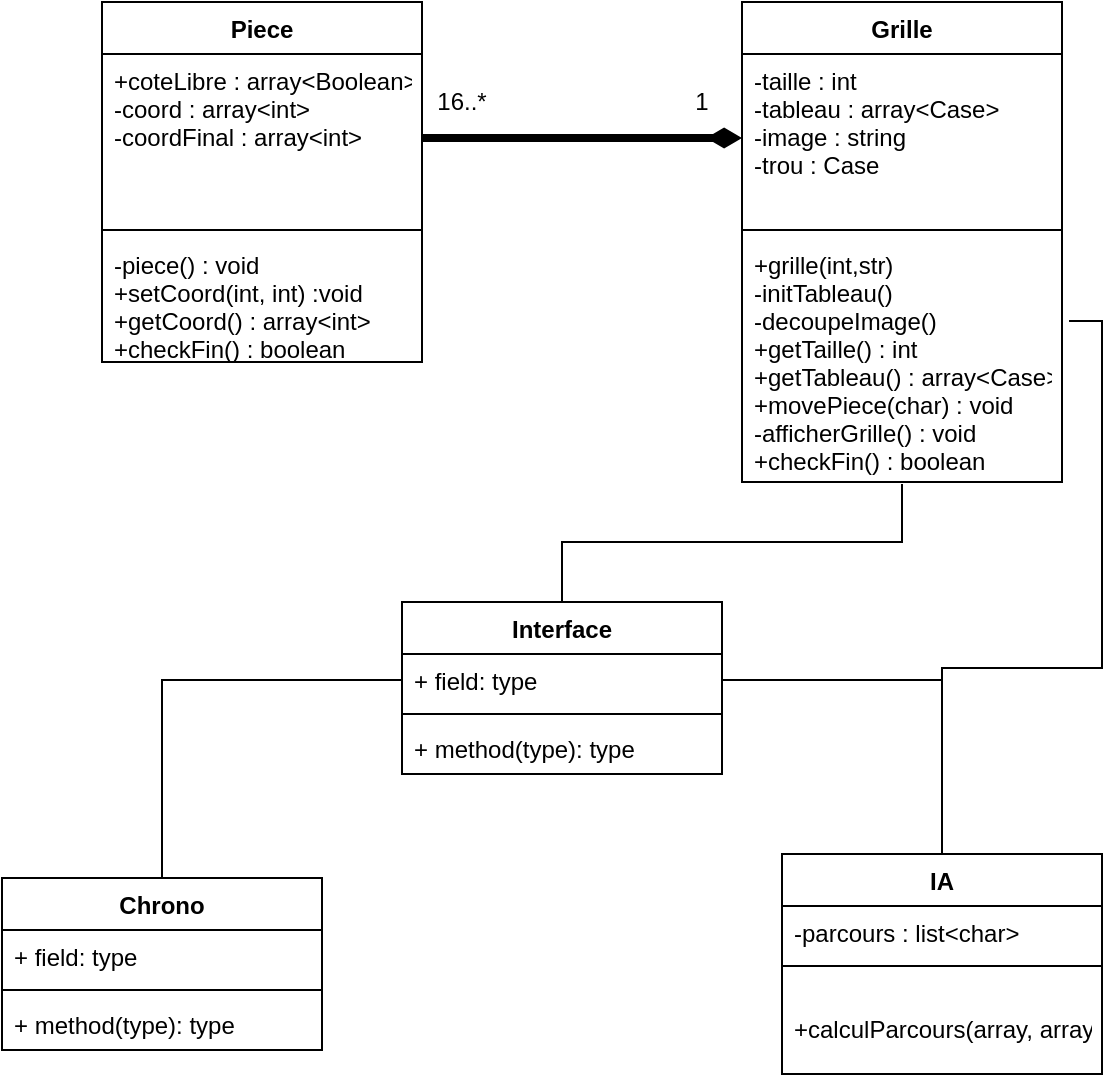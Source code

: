 <mxfile version="13.7.4" type="github">
  <diagram id="C5RBs43oDa-KdzZeNtuy" name="Page-1">
    <mxGraphModel dx="870" dy="595" grid="1" gridSize="10" guides="1" tooltips="1" connect="1" arrows="1" fold="1" page="1" pageScale="1" pageWidth="827" pageHeight="1169" math="0" shadow="0">
      <root>
        <mxCell id="WIyWlLk6GJQsqaUBKTNV-0" />
        <mxCell id="WIyWlLk6GJQsqaUBKTNV-1" parent="WIyWlLk6GJQsqaUBKTNV-0" />
        <mxCell id="tegfBYY8dMS22XdAfOIb-13" value="Grille" style="swimlane;fontStyle=1;align=center;verticalAlign=top;childLayout=stackLayout;horizontal=1;startSize=26;horizontalStack=0;resizeParent=1;resizeParentMax=0;resizeLast=0;collapsible=1;marginBottom=0;" parent="WIyWlLk6GJQsqaUBKTNV-1" vertex="1">
          <mxGeometry x="440" y="120" width="160" height="240" as="geometry" />
        </mxCell>
        <mxCell id="tegfBYY8dMS22XdAfOIb-14" value="-taille : int&#xa;-tableau : array&lt;Case&gt;&#xa;-image : string&#xa;-trou : Case" style="text;strokeColor=none;fillColor=none;align=left;verticalAlign=top;spacingLeft=4;spacingRight=4;overflow=hidden;rotatable=0;points=[[0,0.5],[1,0.5]];portConstraint=eastwest;glass=0;" parent="tegfBYY8dMS22XdAfOIb-13" vertex="1">
          <mxGeometry y="26" width="160" height="84" as="geometry" />
        </mxCell>
        <mxCell id="tegfBYY8dMS22XdAfOIb-15" value="" style="line;strokeWidth=1;fillColor=none;align=left;verticalAlign=middle;spacingTop=-1;spacingLeft=3;spacingRight=3;rotatable=0;labelPosition=right;points=[];portConstraint=eastwest;" parent="tegfBYY8dMS22XdAfOIb-13" vertex="1">
          <mxGeometry y="110" width="160" height="8" as="geometry" />
        </mxCell>
        <mxCell id="tegfBYY8dMS22XdAfOIb-16" value="+grille(int,str)&#xa;-initTableau()&#xa;-decoupeImage()&#xa;+getTaille() : int&#xa;+getTableau() : array&lt;Case&gt;&#xa;+movePiece(char) : void&#xa;-afficherGrille() : void&#xa;+checkFin() : boolean" style="text;strokeColor=none;fillColor=none;align=left;verticalAlign=top;spacingLeft=4;spacingRight=4;overflow=hidden;rotatable=0;points=[[0,0.5],[1,0.5]];portConstraint=eastwest;" parent="tegfBYY8dMS22XdAfOIb-13" vertex="1">
          <mxGeometry y="118" width="160" height="122" as="geometry" />
        </mxCell>
        <mxCell id="tegfBYY8dMS22XdAfOIb-18" value="Piece" style="swimlane;fontStyle=1;align=center;verticalAlign=top;childLayout=stackLayout;horizontal=1;startSize=26;horizontalStack=0;resizeParent=1;resizeParentMax=0;resizeLast=0;collapsible=1;marginBottom=0;" parent="WIyWlLk6GJQsqaUBKTNV-1" vertex="1">
          <mxGeometry x="120" y="120" width="160" height="180" as="geometry" />
        </mxCell>
        <mxCell id="tegfBYY8dMS22XdAfOIb-19" value="+coteLibre : array&lt;Boolean&gt;&#xa;-coord : array&lt;int&gt;&#xa;-coordFinal : array&lt;int&gt;" style="text;strokeColor=none;fillColor=none;align=left;verticalAlign=top;spacingLeft=4;spacingRight=4;overflow=hidden;rotatable=0;points=[[0,0.5],[1,0.5]];portConstraint=eastwest;" parent="tegfBYY8dMS22XdAfOIb-18" vertex="1">
          <mxGeometry y="26" width="160" height="84" as="geometry" />
        </mxCell>
        <mxCell id="tegfBYY8dMS22XdAfOIb-20" value="" style="line;strokeWidth=1;fillColor=none;align=left;verticalAlign=middle;spacingTop=-1;spacingLeft=3;spacingRight=3;rotatable=0;labelPosition=right;points=[];portConstraint=eastwest;" parent="tegfBYY8dMS22XdAfOIb-18" vertex="1">
          <mxGeometry y="110" width="160" height="8" as="geometry" />
        </mxCell>
        <mxCell id="tegfBYY8dMS22XdAfOIb-21" value="-piece() : void&#xa;+setCoord(int, int) :void&#xa;+getCoord() : array&lt;int&gt;&#xa;+checkFin() : boolean" style="text;strokeColor=none;fillColor=none;align=left;verticalAlign=top;spacingLeft=4;spacingRight=4;overflow=hidden;rotatable=0;points=[[0,0.5],[1,0.5]];portConstraint=eastwest;" parent="tegfBYY8dMS22XdAfOIb-18" vertex="1">
          <mxGeometry y="118" width="160" height="62" as="geometry" />
        </mxCell>
        <mxCell id="tegfBYY8dMS22XdAfOIb-26" style="edgeStyle=orthogonalEdgeStyle;rounded=0;orthogonalLoop=1;jettySize=auto;html=1;endArrow=diamondThin;endFill=1;strokeWidth=4;" parent="WIyWlLk6GJQsqaUBKTNV-1" source="tegfBYY8dMS22XdAfOIb-19" target="tegfBYY8dMS22XdAfOIb-14" edge="1">
          <mxGeometry relative="1" as="geometry" />
        </mxCell>
        <mxCell id="tegfBYY8dMS22XdAfOIb-27" value="16..*" style="text;html=1;strokeColor=none;fillColor=none;align=center;verticalAlign=middle;whiteSpace=wrap;rounded=0;glass=0;" parent="WIyWlLk6GJQsqaUBKTNV-1" vertex="1">
          <mxGeometry x="280" y="160" width="40" height="20" as="geometry" />
        </mxCell>
        <mxCell id="tegfBYY8dMS22XdAfOIb-28" value="1" style="text;html=1;strokeColor=none;fillColor=none;align=center;verticalAlign=middle;whiteSpace=wrap;rounded=0;glass=0;" parent="WIyWlLk6GJQsqaUBKTNV-1" vertex="1">
          <mxGeometry x="400" y="160" width="40" height="20" as="geometry" />
        </mxCell>
        <mxCell id="7Y3FF3XPQKUWEm8WZrEQ-4" style="edgeStyle=orthogonalEdgeStyle;rounded=0;orthogonalLoop=1;jettySize=auto;html=1;entryX=0.5;entryY=1.008;entryDx=0;entryDy=0;entryPerimeter=0;endArrow=none;endFill=0;" edge="1" parent="WIyWlLk6GJQsqaUBKTNV-1" source="7Y3FF3XPQKUWEm8WZrEQ-0" target="tegfBYY8dMS22XdAfOIb-16">
          <mxGeometry relative="1" as="geometry" />
        </mxCell>
        <mxCell id="7Y3FF3XPQKUWEm8WZrEQ-0" value="Interface" style="swimlane;fontStyle=1;align=center;verticalAlign=top;childLayout=stackLayout;horizontal=1;startSize=26;horizontalStack=0;resizeParent=1;resizeParentMax=0;resizeLast=0;collapsible=1;marginBottom=0;" vertex="1" parent="WIyWlLk6GJQsqaUBKTNV-1">
          <mxGeometry x="270" y="420" width="160" height="86" as="geometry" />
        </mxCell>
        <mxCell id="7Y3FF3XPQKUWEm8WZrEQ-1" value="+ field: type" style="text;strokeColor=none;fillColor=none;align=left;verticalAlign=top;spacingLeft=4;spacingRight=4;overflow=hidden;rotatable=0;points=[[0,0.5],[1,0.5]];portConstraint=eastwest;" vertex="1" parent="7Y3FF3XPQKUWEm8WZrEQ-0">
          <mxGeometry y="26" width="160" height="26" as="geometry" />
        </mxCell>
        <mxCell id="7Y3FF3XPQKUWEm8WZrEQ-2" value="" style="line;strokeWidth=1;fillColor=none;align=left;verticalAlign=middle;spacingTop=-1;spacingLeft=3;spacingRight=3;rotatable=0;labelPosition=right;points=[];portConstraint=eastwest;" vertex="1" parent="7Y3FF3XPQKUWEm8WZrEQ-0">
          <mxGeometry y="52" width="160" height="8" as="geometry" />
        </mxCell>
        <mxCell id="7Y3FF3XPQKUWEm8WZrEQ-3" value="+ method(type): type" style="text;strokeColor=none;fillColor=none;align=left;verticalAlign=top;spacingLeft=4;spacingRight=4;overflow=hidden;rotatable=0;points=[[0,0.5],[1,0.5]];portConstraint=eastwest;" vertex="1" parent="7Y3FF3XPQKUWEm8WZrEQ-0">
          <mxGeometry y="60" width="160" height="26" as="geometry" />
        </mxCell>
        <mxCell id="7Y3FF3XPQKUWEm8WZrEQ-10" style="edgeStyle=orthogonalEdgeStyle;rounded=0;orthogonalLoop=1;jettySize=auto;html=1;entryX=1;entryY=0.5;entryDx=0;entryDy=0;endArrow=none;endFill=0;" edge="1" parent="WIyWlLk6GJQsqaUBKTNV-1" source="7Y3FF3XPQKUWEm8WZrEQ-5" target="7Y3FF3XPQKUWEm8WZrEQ-1">
          <mxGeometry relative="1" as="geometry" />
        </mxCell>
        <mxCell id="7Y3FF3XPQKUWEm8WZrEQ-11" style="edgeStyle=orthogonalEdgeStyle;rounded=0;orthogonalLoop=1;jettySize=auto;html=1;entryX=1.022;entryY=0.34;entryDx=0;entryDy=0;entryPerimeter=0;endArrow=none;endFill=0;" edge="1" parent="WIyWlLk6GJQsqaUBKTNV-1" source="7Y3FF3XPQKUWEm8WZrEQ-5" target="tegfBYY8dMS22XdAfOIb-16">
          <mxGeometry relative="1" as="geometry" />
        </mxCell>
        <mxCell id="7Y3FF3XPQKUWEm8WZrEQ-5" value="IA" style="swimlane;fontStyle=1;align=center;verticalAlign=top;childLayout=stackLayout;horizontal=1;startSize=26;horizontalStack=0;resizeParent=1;resizeParentMax=0;resizeLast=0;collapsible=1;marginBottom=0;" vertex="1" parent="WIyWlLk6GJQsqaUBKTNV-1">
          <mxGeometry x="460" y="546" width="160" height="110" as="geometry" />
        </mxCell>
        <mxCell id="7Y3FF3XPQKUWEm8WZrEQ-6" value="-parcours : list&lt;char&gt;" style="text;strokeColor=none;fillColor=none;align=left;verticalAlign=top;spacingLeft=4;spacingRight=4;overflow=hidden;rotatable=0;points=[[0,0.5],[1,0.5]];portConstraint=eastwest;" vertex="1" parent="7Y3FF3XPQKUWEm8WZrEQ-5">
          <mxGeometry y="26" width="160" height="26" as="geometry" />
        </mxCell>
        <mxCell id="7Y3FF3XPQKUWEm8WZrEQ-7" value="" style="line;strokeWidth=1;fillColor=none;align=left;verticalAlign=middle;spacingTop=-1;spacingLeft=3;spacingRight=3;rotatable=0;labelPosition=right;points=[];portConstraint=eastwest;" vertex="1" parent="7Y3FF3XPQKUWEm8WZrEQ-5">
          <mxGeometry y="52" width="160" height="8" as="geometry" />
        </mxCell>
        <mxCell id="7Y3FF3XPQKUWEm8WZrEQ-8" value="&#xa;+calculParcours(array, array)" style="text;strokeColor=none;fillColor=none;align=left;verticalAlign=top;spacingLeft=4;spacingRight=4;overflow=hidden;rotatable=0;points=[[0,0.5],[1,0.5]];portConstraint=eastwest;" vertex="1" parent="7Y3FF3XPQKUWEm8WZrEQ-5">
          <mxGeometry y="60" width="160" height="50" as="geometry" />
        </mxCell>
        <mxCell id="7Y3FF3XPQKUWEm8WZrEQ-9" style="edgeStyle=orthogonalEdgeStyle;rounded=0;orthogonalLoop=1;jettySize=auto;html=1;entryX=0;entryY=0.5;entryDx=0;entryDy=0;endArrow=none;endFill=0;" edge="1" parent="WIyWlLk6GJQsqaUBKTNV-1" source="tegfBYY8dMS22XdAfOIb-22" target="7Y3FF3XPQKUWEm8WZrEQ-1">
          <mxGeometry relative="1" as="geometry" />
        </mxCell>
        <mxCell id="tegfBYY8dMS22XdAfOIb-22" value="Chrono" style="swimlane;fontStyle=1;align=center;verticalAlign=top;childLayout=stackLayout;horizontal=1;startSize=26;horizontalStack=0;resizeParent=1;resizeParentMax=0;resizeLast=0;collapsible=1;marginBottom=0;glass=0;" parent="WIyWlLk6GJQsqaUBKTNV-1" vertex="1">
          <mxGeometry x="70" y="558" width="160" height="86" as="geometry" />
        </mxCell>
        <mxCell id="tegfBYY8dMS22XdAfOIb-23" value="+ field: type" style="text;strokeColor=none;fillColor=none;align=left;verticalAlign=top;spacingLeft=4;spacingRight=4;overflow=hidden;rotatable=0;points=[[0,0.5],[1,0.5]];portConstraint=eastwest;" parent="tegfBYY8dMS22XdAfOIb-22" vertex="1">
          <mxGeometry y="26" width="160" height="26" as="geometry" />
        </mxCell>
        <mxCell id="tegfBYY8dMS22XdAfOIb-24" value="" style="line;strokeWidth=1;fillColor=none;align=left;verticalAlign=middle;spacingTop=-1;spacingLeft=3;spacingRight=3;rotatable=0;labelPosition=right;points=[];portConstraint=eastwest;" parent="tegfBYY8dMS22XdAfOIb-22" vertex="1">
          <mxGeometry y="52" width="160" height="8" as="geometry" />
        </mxCell>
        <mxCell id="tegfBYY8dMS22XdAfOIb-25" value="+ method(type): type" style="text;strokeColor=none;fillColor=none;align=left;verticalAlign=top;spacingLeft=4;spacingRight=4;overflow=hidden;rotatable=0;points=[[0,0.5],[1,0.5]];portConstraint=eastwest;" parent="tegfBYY8dMS22XdAfOIb-22" vertex="1">
          <mxGeometry y="60" width="160" height="26" as="geometry" />
        </mxCell>
      </root>
    </mxGraphModel>
  </diagram>
</mxfile>
